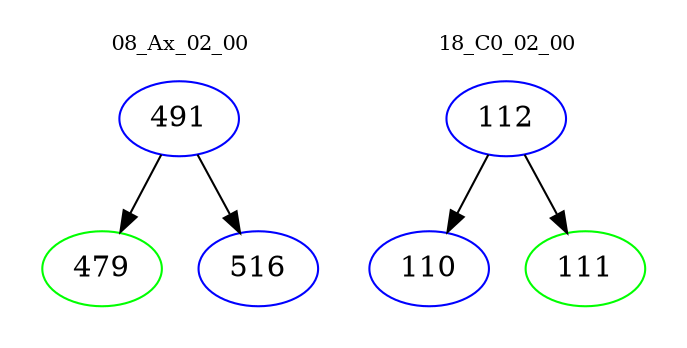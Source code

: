 digraph{
subgraph cluster_0 {
color = white
label = "08_Ax_02_00";
fontsize=10;
T0_491 [label="491", color="blue"]
T0_491 -> T0_479 [color="black"]
T0_479 [label="479", color="green"]
T0_491 -> T0_516 [color="black"]
T0_516 [label="516", color="blue"]
}
subgraph cluster_1 {
color = white
label = "18_C0_02_00";
fontsize=10;
T1_112 [label="112", color="blue"]
T1_112 -> T1_110 [color="black"]
T1_110 [label="110", color="blue"]
T1_112 -> T1_111 [color="black"]
T1_111 [label="111", color="green"]
}
}
